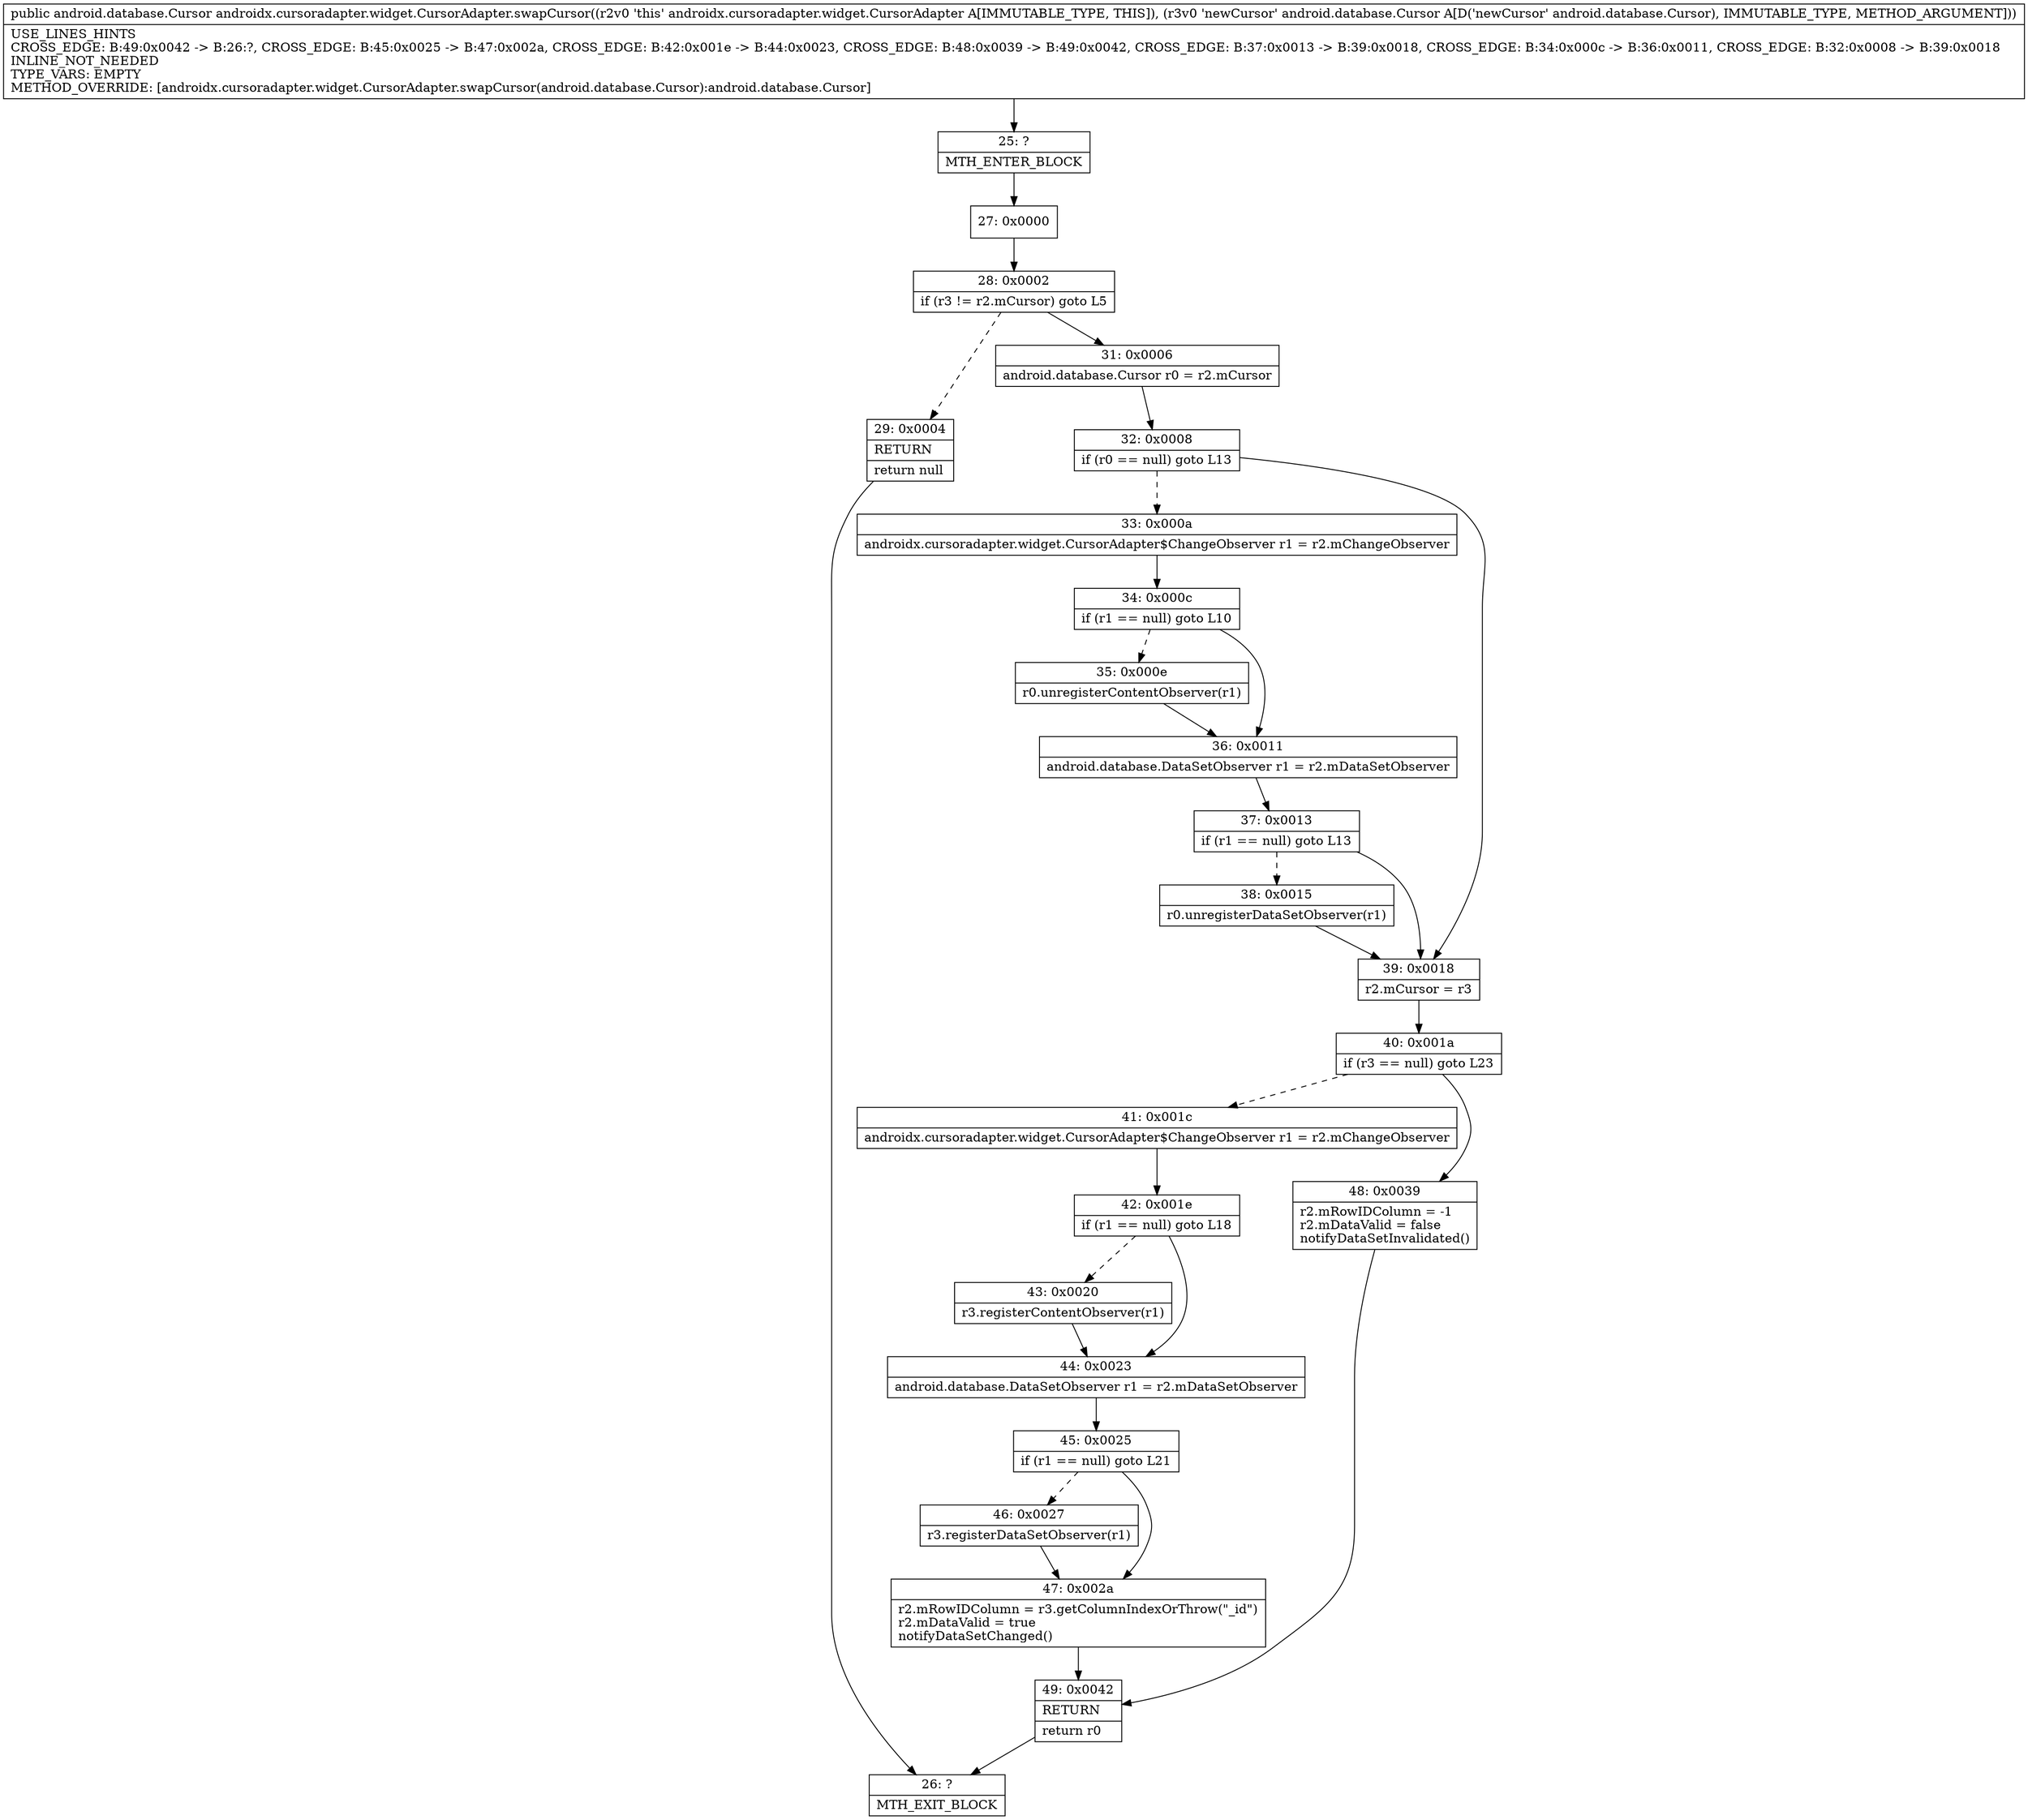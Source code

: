 digraph "CFG forandroidx.cursoradapter.widget.CursorAdapter.swapCursor(Landroid\/database\/Cursor;)Landroid\/database\/Cursor;" {
Node_25 [shape=record,label="{25\:\ ?|MTH_ENTER_BLOCK\l}"];
Node_27 [shape=record,label="{27\:\ 0x0000}"];
Node_28 [shape=record,label="{28\:\ 0x0002|if (r3 != r2.mCursor) goto L5\l}"];
Node_29 [shape=record,label="{29\:\ 0x0004|RETURN\l|return null\l}"];
Node_26 [shape=record,label="{26\:\ ?|MTH_EXIT_BLOCK\l}"];
Node_31 [shape=record,label="{31\:\ 0x0006|android.database.Cursor r0 = r2.mCursor\l}"];
Node_32 [shape=record,label="{32\:\ 0x0008|if (r0 == null) goto L13\l}"];
Node_33 [shape=record,label="{33\:\ 0x000a|androidx.cursoradapter.widget.CursorAdapter$ChangeObserver r1 = r2.mChangeObserver\l}"];
Node_34 [shape=record,label="{34\:\ 0x000c|if (r1 == null) goto L10\l}"];
Node_35 [shape=record,label="{35\:\ 0x000e|r0.unregisterContentObserver(r1)\l}"];
Node_36 [shape=record,label="{36\:\ 0x0011|android.database.DataSetObserver r1 = r2.mDataSetObserver\l}"];
Node_37 [shape=record,label="{37\:\ 0x0013|if (r1 == null) goto L13\l}"];
Node_38 [shape=record,label="{38\:\ 0x0015|r0.unregisterDataSetObserver(r1)\l}"];
Node_39 [shape=record,label="{39\:\ 0x0018|r2.mCursor = r3\l}"];
Node_40 [shape=record,label="{40\:\ 0x001a|if (r3 == null) goto L23\l}"];
Node_41 [shape=record,label="{41\:\ 0x001c|androidx.cursoradapter.widget.CursorAdapter$ChangeObserver r1 = r2.mChangeObserver\l}"];
Node_42 [shape=record,label="{42\:\ 0x001e|if (r1 == null) goto L18\l}"];
Node_43 [shape=record,label="{43\:\ 0x0020|r3.registerContentObserver(r1)\l}"];
Node_44 [shape=record,label="{44\:\ 0x0023|android.database.DataSetObserver r1 = r2.mDataSetObserver\l}"];
Node_45 [shape=record,label="{45\:\ 0x0025|if (r1 == null) goto L21\l}"];
Node_46 [shape=record,label="{46\:\ 0x0027|r3.registerDataSetObserver(r1)\l}"];
Node_47 [shape=record,label="{47\:\ 0x002a|r2.mRowIDColumn = r3.getColumnIndexOrThrow(\"_id\")\lr2.mDataValid = true\lnotifyDataSetChanged()\l}"];
Node_49 [shape=record,label="{49\:\ 0x0042|RETURN\l|return r0\l}"];
Node_48 [shape=record,label="{48\:\ 0x0039|r2.mRowIDColumn = \-1\lr2.mDataValid = false\lnotifyDataSetInvalidated()\l}"];
MethodNode[shape=record,label="{public android.database.Cursor androidx.cursoradapter.widget.CursorAdapter.swapCursor((r2v0 'this' androidx.cursoradapter.widget.CursorAdapter A[IMMUTABLE_TYPE, THIS]), (r3v0 'newCursor' android.database.Cursor A[D('newCursor' android.database.Cursor), IMMUTABLE_TYPE, METHOD_ARGUMENT]))  | USE_LINES_HINTS\lCROSS_EDGE: B:49:0x0042 \-\> B:26:?, CROSS_EDGE: B:45:0x0025 \-\> B:47:0x002a, CROSS_EDGE: B:42:0x001e \-\> B:44:0x0023, CROSS_EDGE: B:48:0x0039 \-\> B:49:0x0042, CROSS_EDGE: B:37:0x0013 \-\> B:39:0x0018, CROSS_EDGE: B:34:0x000c \-\> B:36:0x0011, CROSS_EDGE: B:32:0x0008 \-\> B:39:0x0018\lINLINE_NOT_NEEDED\lTYPE_VARS: EMPTY\lMETHOD_OVERRIDE: [androidx.cursoradapter.widget.CursorAdapter.swapCursor(android.database.Cursor):android.database.Cursor]\l}"];
MethodNode -> Node_25;Node_25 -> Node_27;
Node_27 -> Node_28;
Node_28 -> Node_29[style=dashed];
Node_28 -> Node_31;
Node_29 -> Node_26;
Node_31 -> Node_32;
Node_32 -> Node_33[style=dashed];
Node_32 -> Node_39;
Node_33 -> Node_34;
Node_34 -> Node_35[style=dashed];
Node_34 -> Node_36;
Node_35 -> Node_36;
Node_36 -> Node_37;
Node_37 -> Node_38[style=dashed];
Node_37 -> Node_39;
Node_38 -> Node_39;
Node_39 -> Node_40;
Node_40 -> Node_41[style=dashed];
Node_40 -> Node_48;
Node_41 -> Node_42;
Node_42 -> Node_43[style=dashed];
Node_42 -> Node_44;
Node_43 -> Node_44;
Node_44 -> Node_45;
Node_45 -> Node_46[style=dashed];
Node_45 -> Node_47;
Node_46 -> Node_47;
Node_47 -> Node_49;
Node_49 -> Node_26;
Node_48 -> Node_49;
}

